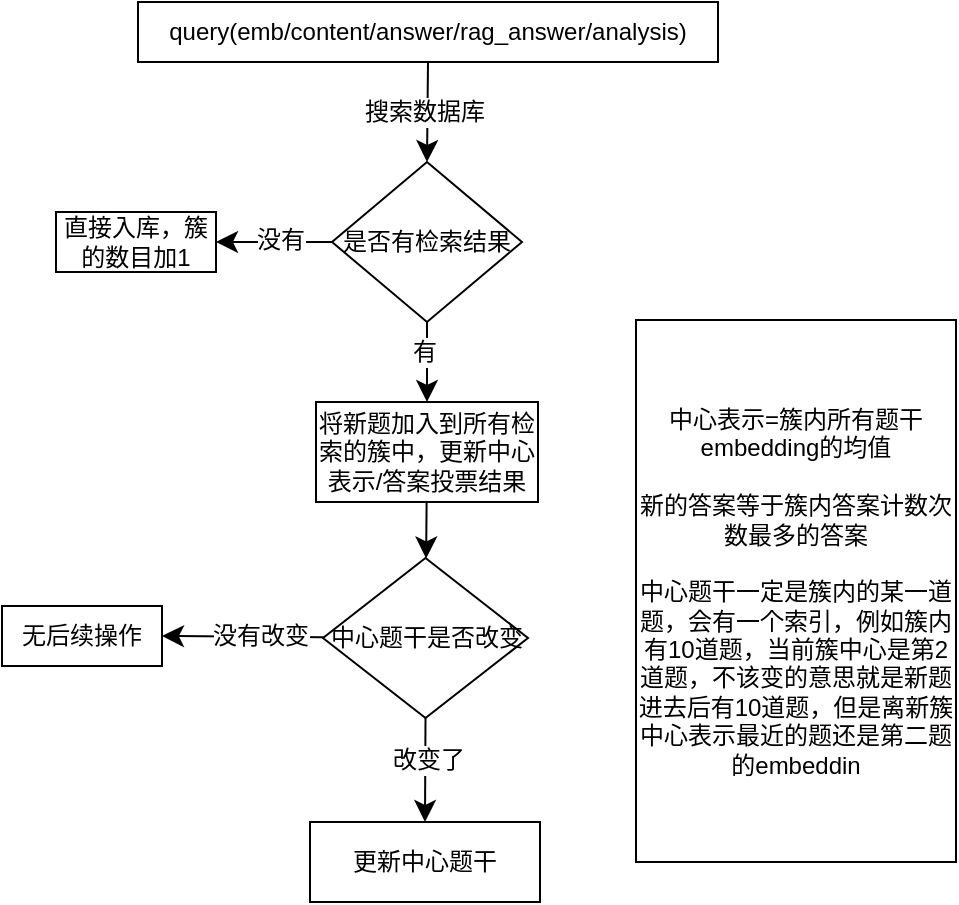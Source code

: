 <mxfile version="24.7.17">
  <diagram name="Page-1" id="74e2e168-ea6b-b213-b513-2b3c1d86103e">
    <mxGraphModel dx="596" dy="379" grid="1" gridSize="10" guides="1" tooltips="1" connect="1" arrows="1" fold="1" page="1" pageScale="1" pageWidth="1100" pageHeight="850" background="none" math="0" shadow="0">
      <root>
        <mxCell id="0" />
        <mxCell id="1" parent="0" />
        <mxCell id="xPAFDYVkaVms7dZqZz4D-2" value="query(emb/content/answer/rag_answer/analysis)" style="rounded=0;whiteSpace=wrap;html=1;" vertex="1" parent="1">
          <mxGeometry x="101" y="70" width="290" height="30" as="geometry" />
        </mxCell>
        <mxCell id="xPAFDYVkaVms7dZqZz4D-7" style="edgeStyle=none;curved=1;rounded=0;orthogonalLoop=1;jettySize=auto;html=1;entryX=0.5;entryY=0;entryDx=0;entryDy=0;fontSize=12;startSize=8;endSize=8;exitX=0.5;exitY=1;exitDx=0;exitDy=0;" edge="1" parent="1" source="xPAFDYVkaVms7dZqZz4D-2" target="xPAFDYVkaVms7dZqZz4D-8">
          <mxGeometry relative="1" as="geometry">
            <mxPoint x="195.005" y="110" as="sourcePoint" />
            <mxPoint x="203.24" y="180" as="targetPoint" />
          </mxGeometry>
        </mxCell>
        <mxCell id="xPAFDYVkaVms7dZqZz4D-15" value="搜索数据库" style="edgeLabel;html=1;align=center;verticalAlign=middle;resizable=0;points=[];fontSize=12;" vertex="1" connectable="0" parent="xPAFDYVkaVms7dZqZz4D-7">
          <mxGeometry x="-0.001" y="-2" relative="1" as="geometry">
            <mxPoint as="offset" />
          </mxGeometry>
        </mxCell>
        <mxCell id="xPAFDYVkaVms7dZqZz4D-11" style="edgeStyle=none;curved=1;rounded=0;orthogonalLoop=1;jettySize=auto;html=1;exitX=0;exitY=0.5;exitDx=0;exitDy=0;entryX=1;entryY=0.5;entryDx=0;entryDy=0;fontSize=12;startSize=8;endSize=8;" edge="1" parent="1" source="xPAFDYVkaVms7dZqZz4D-8" target="xPAFDYVkaVms7dZqZz4D-9">
          <mxGeometry relative="1" as="geometry" />
        </mxCell>
        <mxCell id="xPAFDYVkaVms7dZqZz4D-13" value="没有" style="edgeLabel;html=1;align=center;verticalAlign=middle;resizable=0;points=[];fontSize=12;" vertex="1" connectable="0" parent="xPAFDYVkaVms7dZqZz4D-11">
          <mxGeometry x="-0.111" y="-1" relative="1" as="geometry">
            <mxPoint as="offset" />
          </mxGeometry>
        </mxCell>
        <mxCell id="xPAFDYVkaVms7dZqZz4D-8" value="是否有检索结果" style="rhombus;whiteSpace=wrap;html=1;" vertex="1" parent="1">
          <mxGeometry x="198" y="150" width="95" height="80" as="geometry" />
        </mxCell>
        <mxCell id="xPAFDYVkaVms7dZqZz4D-9" value="直接入库，簇的数目加1" style="rounded=0;whiteSpace=wrap;html=1;" vertex="1" parent="1">
          <mxGeometry x="60" y="175" width="80" height="30" as="geometry" />
        </mxCell>
        <mxCell id="xPAFDYVkaVms7dZqZz4D-18" value="" style="edgeStyle=none;curved=1;rounded=0;orthogonalLoop=1;jettySize=auto;html=1;fontSize=12;startSize=8;endSize=8;" edge="1" parent="1" source="xPAFDYVkaVms7dZqZz4D-10" target="xPAFDYVkaVms7dZqZz4D-17">
          <mxGeometry relative="1" as="geometry" />
        </mxCell>
        <mxCell id="xPAFDYVkaVms7dZqZz4D-10" value="将新题加入到所有检索的簇中，更新中心表示/答案投票结果" style="rounded=0;whiteSpace=wrap;html=1;" vertex="1" parent="1">
          <mxGeometry x="190" y="270" width="111" height="50" as="geometry" />
        </mxCell>
        <mxCell id="xPAFDYVkaVms7dZqZz4D-12" style="edgeStyle=none;curved=1;rounded=0;orthogonalLoop=1;jettySize=auto;html=1;fontSize=12;startSize=8;endSize=8;exitX=0.5;exitY=1;exitDx=0;exitDy=0;entryX=0.5;entryY=0;entryDx=0;entryDy=0;" edge="1" parent="1" source="xPAFDYVkaVms7dZqZz4D-8" target="xPAFDYVkaVms7dZqZz4D-10">
          <mxGeometry relative="1" as="geometry">
            <mxPoint x="235" y="271" as="targetPoint" />
          </mxGeometry>
        </mxCell>
        <mxCell id="xPAFDYVkaVms7dZqZz4D-14" value="有" style="edgeLabel;html=1;align=center;verticalAlign=middle;resizable=0;points=[];fontSize=12;" vertex="1" connectable="0" parent="xPAFDYVkaVms7dZqZz4D-12">
          <mxGeometry x="-0.267" y="-2" relative="1" as="geometry">
            <mxPoint as="offset" />
          </mxGeometry>
        </mxCell>
        <mxCell id="xPAFDYVkaVms7dZqZz4D-16" style="edgeStyle=none;curved=1;rounded=0;orthogonalLoop=1;jettySize=auto;html=1;entryX=0.5;entryY=0;entryDx=0;entryDy=0;fontSize=12;startSize=8;endSize=8;" edge="1" parent="1" source="xPAFDYVkaVms7dZqZz4D-10" target="xPAFDYVkaVms7dZqZz4D-10">
          <mxGeometry relative="1" as="geometry" />
        </mxCell>
        <mxCell id="xPAFDYVkaVms7dZqZz4D-19" style="edgeStyle=none;curved=1;rounded=0;orthogonalLoop=1;jettySize=auto;html=1;fontSize=12;startSize=8;endSize=8;entryX=1;entryY=0.5;entryDx=0;entryDy=0;" edge="1" parent="1" source="xPAFDYVkaVms7dZqZz4D-17" target="xPAFDYVkaVms7dZqZz4D-20">
          <mxGeometry relative="1" as="geometry">
            <mxPoint x="130" y="370" as="targetPoint" />
          </mxGeometry>
        </mxCell>
        <mxCell id="xPAFDYVkaVms7dZqZz4D-22" value="没有改变" style="edgeLabel;html=1;align=center;verticalAlign=middle;resizable=0;points=[];fontSize=12;" vertex="1" connectable="0" parent="xPAFDYVkaVms7dZqZz4D-19">
          <mxGeometry x="-0.212" y="-1" relative="1" as="geometry">
            <mxPoint as="offset" />
          </mxGeometry>
        </mxCell>
        <mxCell id="xPAFDYVkaVms7dZqZz4D-21" style="edgeStyle=none;curved=1;rounded=0;orthogonalLoop=1;jettySize=auto;html=1;exitX=0.5;exitY=1;exitDx=0;exitDy=0;fontSize=12;startSize=8;endSize=8;entryX=0.5;entryY=0;entryDx=0;entryDy=0;" edge="1" parent="1" source="xPAFDYVkaVms7dZqZz4D-17" target="xPAFDYVkaVms7dZqZz4D-24">
          <mxGeometry relative="1" as="geometry">
            <mxPoint x="245" y="470" as="targetPoint" />
          </mxGeometry>
        </mxCell>
        <mxCell id="xPAFDYVkaVms7dZqZz4D-23" value="改变了" style="edgeLabel;html=1;align=center;verticalAlign=middle;resizable=0;points=[];fontSize=12;" vertex="1" connectable="0" parent="xPAFDYVkaVms7dZqZz4D-21">
          <mxGeometry x="-0.19" y="1" relative="1" as="geometry">
            <mxPoint as="offset" />
          </mxGeometry>
        </mxCell>
        <mxCell id="xPAFDYVkaVms7dZqZz4D-17" value="中心题干是否改变" style="rhombus;whiteSpace=wrap;html=1;" vertex="1" parent="1">
          <mxGeometry x="193.5" y="348" width="102.5" height="80" as="geometry" />
        </mxCell>
        <mxCell id="xPAFDYVkaVms7dZqZz4D-20" value="无后续操作" style="rounded=0;whiteSpace=wrap;html=1;" vertex="1" parent="1">
          <mxGeometry x="33" y="372" width="80" height="30" as="geometry" />
        </mxCell>
        <mxCell id="xPAFDYVkaVms7dZqZz4D-24" value="更新中心题干" style="rounded=0;whiteSpace=wrap;html=1;" vertex="1" parent="1">
          <mxGeometry x="187" y="480" width="115" height="40" as="geometry" />
        </mxCell>
        <mxCell id="xPAFDYVkaVms7dZqZz4D-30" value="中心表示=簇内所有题干embedding的均值&lt;div&gt;&lt;br&gt;&lt;div&gt;新的答案等于簇内答案计数次数最多的答案&lt;/div&gt;&lt;/div&gt;&lt;div&gt;&lt;br&gt;&lt;/div&gt;&lt;div&gt;中心题干一定是簇内的某一道题，会有一个索引，例如簇内有10道题，当前簇中心是第2道题，不该变的意思就是新题进去后有10道题，但是离新簇中心表示最近的题还是第二题的embeddin&lt;/div&gt;" style="rounded=0;whiteSpace=wrap;html=1;" vertex="1" parent="1">
          <mxGeometry x="350" y="229" width="160" height="271" as="geometry" />
        </mxCell>
      </root>
    </mxGraphModel>
  </diagram>
</mxfile>
